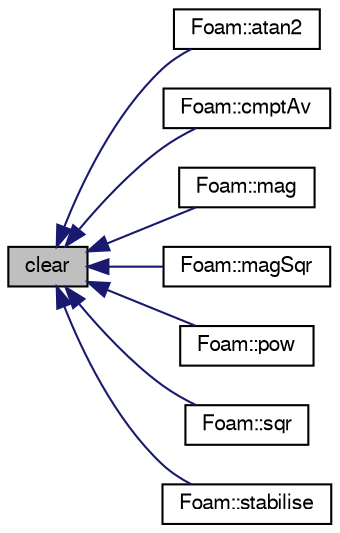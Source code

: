 digraph "clear"
{
  bgcolor="transparent";
  edge [fontname="FreeSans",fontsize="10",labelfontname="FreeSans",labelfontsize="10"];
  node [fontname="FreeSans",fontsize="10",shape=record];
  rankdir="LR";
  Node1 [label="clear",height=0.2,width=0.4,color="black", fillcolor="grey75", style="filled" fontcolor="black"];
  Node1 -> Node2 [dir="back",color="midnightblue",fontsize="10",style="solid",fontname="FreeSans"];
  Node2 [label="Foam::atan2",height=0.2,width=0.4,color="black",URL="$a10237.html#a4b05f1973a78e2aedeb1ebfb62de8caf"];
  Node1 -> Node3 [dir="back",color="midnightblue",fontsize="10",style="solid",fontname="FreeSans"];
  Node3 [label="Foam::cmptAv",height=0.2,width=0.4,color="black",URL="$a10237.html#a1a57eab5a1f82e5474084ad83d4da37d"];
  Node1 -> Node4 [dir="back",color="midnightblue",fontsize="10",style="solid",fontname="FreeSans"];
  Node4 [label="Foam::mag",height=0.2,width=0.4,color="black",URL="$a10237.html#ac2d7a590efdcefe56e9f50910da4bffc"];
  Node1 -> Node5 [dir="back",color="midnightblue",fontsize="10",style="solid",fontname="FreeSans"];
  Node5 [label="Foam::magSqr",height=0.2,width=0.4,color="black",URL="$a10237.html#afca5f569c6add213a8f5d6231186b817"];
  Node1 -> Node6 [dir="back",color="midnightblue",fontsize="10",style="solid",fontname="FreeSans"];
  Node6 [label="Foam::pow",height=0.2,width=0.4,color="black",URL="$a10237.html#aee0869c099ea25d4a3820abb90abcde2"];
  Node1 -> Node7 [dir="back",color="midnightblue",fontsize="10",style="solid",fontname="FreeSans"];
  Node7 [label="Foam::sqr",height=0.2,width=0.4,color="black",URL="$a10237.html#a1cb4d3d3c1ff62bc1bda0460d9056ee2"];
  Node1 -> Node8 [dir="back",color="midnightblue",fontsize="10",style="solid",fontname="FreeSans"];
  Node8 [label="Foam::stabilise",height=0.2,width=0.4,color="black",URL="$a10237.html#aad840398bfc1f7568110b83229ffad34"];
}
